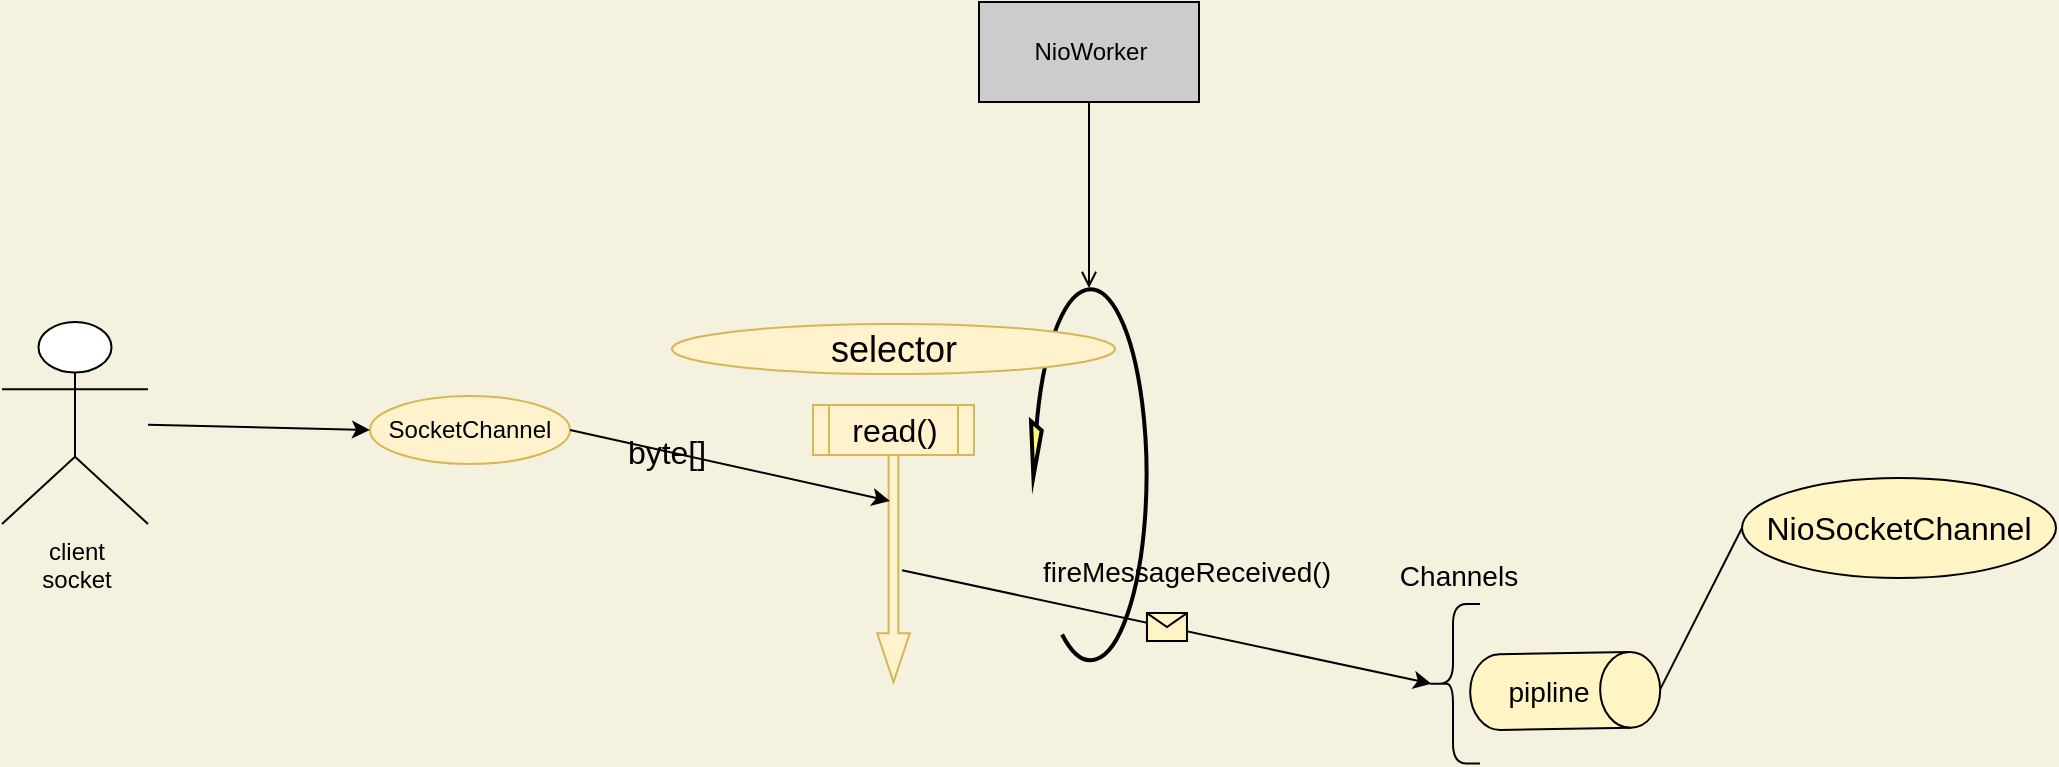 <mxfile version="18.1.2" type="github">
  <diagram id="C5RBs43oDa-KdzZeNtuy" name="Page-1">
    <mxGraphModel dx="1067" dy="660" grid="0" gridSize="10" guides="1" tooltips="1" connect="1" arrows="1" fold="1" page="1" pageScale="1" pageWidth="2339" pageHeight="3300" background="#F4F1DE" math="0" shadow="0">
      <root>
        <mxCell id="WIyWlLk6GJQsqaUBKTNV-0" />
        <mxCell id="WIyWlLk6GJQsqaUBKTNV-1" parent="WIyWlLk6GJQsqaUBKTNV-0" />
        <mxCell id="-A4_LXCZxTvNpayDPFUK-17" value="" style="shape=singleArrow;direction=south;whiteSpace=wrap;html=1;fontSize=16;fillColor=#fff2cc;strokeColor=#d6b656;" vertex="1" parent="WIyWlLk6GJQsqaUBKTNV-1">
          <mxGeometry x="586.63" y="444" width="16.25" height="122" as="geometry" />
        </mxCell>
        <mxCell id="-A4_LXCZxTvNpayDPFUK-0" value="client&lt;br&gt;socket" style="shape=umlActor;verticalLabelPosition=bottom;verticalAlign=top;html=1;fontFamily=Helvetica;fontSize=12;fontColor=default;align=center;strokeColor=default;fillColor=default;" vertex="1" parent="WIyWlLk6GJQsqaUBKTNV-1">
          <mxGeometry x="149" y="386" width="73" height="101" as="geometry" />
        </mxCell>
        <mxCell id="-A4_LXCZxTvNpayDPFUK-1" value="NioWorker" style="html=1;fillColor=#CCCCCC;" vertex="1" parent="WIyWlLk6GJQsqaUBKTNV-1">
          <mxGeometry x="637.5" y="226" width="110" height="50" as="geometry" />
        </mxCell>
        <mxCell id="-A4_LXCZxTvNpayDPFUK-2" value="SocketChannel" style="ellipse;whiteSpace=wrap;html=1;fillColor=#fff2cc;strokeColor=#d6b656;" vertex="1" parent="WIyWlLk6GJQsqaUBKTNV-1">
          <mxGeometry x="333" y="423" width="100" height="34" as="geometry" />
        </mxCell>
        <mxCell id="-A4_LXCZxTvNpayDPFUK-5" style="edgeStyle=orthogonalEdgeStyle;rounded=0;orthogonalLoop=1;jettySize=auto;html=1;entryX=0.5;entryY=1;entryDx=0;entryDy=0;fontSize=18;startArrow=open;startFill=0;endArrow=none;endFill=0;" edge="1" parent="WIyWlLk6GJQsqaUBKTNV-1" source="-A4_LXCZxTvNpayDPFUK-4" target="-A4_LXCZxTvNpayDPFUK-1">
          <mxGeometry relative="1" as="geometry" />
        </mxCell>
        <mxCell id="-A4_LXCZxTvNpayDPFUK-6" value="read()" style="shape=process;whiteSpace=wrap;html=1;backgroundOutline=1;fontSize=16;fillColor=#fff2cc;strokeColor=#d6b656;" vertex="1" parent="WIyWlLk6GJQsqaUBKTNV-1">
          <mxGeometry x="554.5" y="427.5" width="80.5" height="25" as="geometry" />
        </mxCell>
        <mxCell id="-A4_LXCZxTvNpayDPFUK-4" value="" style="verticalLabelPosition=bottom;html=1;verticalAlign=top;strokeWidth=2;shape=mxgraph.lean_mapping.physical_pull;pointerEvents=1;fillColor=#FFFA75;rotation=-180;" vertex="1" parent="WIyWlLk6GJQsqaUBKTNV-1">
          <mxGeometry x="663.5" y="369" width="58" height="187" as="geometry" />
        </mxCell>
        <mxCell id="-A4_LXCZxTvNpayDPFUK-3" value="selector" style="ellipse;whiteSpace=wrap;html=1;fillColor=#fff2cc;strokeColor=#d6b656;fontSize=18;" vertex="1" parent="WIyWlLk6GJQsqaUBKTNV-1">
          <mxGeometry x="484" y="387" width="221.5" height="25" as="geometry" />
        </mxCell>
        <mxCell id="-A4_LXCZxTvNpayDPFUK-13" value="" style="endArrow=classic;html=1;rounded=0;fontSize=16;entryX=0;entryY=0.5;entryDx=0;entryDy=0;" edge="1" parent="WIyWlLk6GJQsqaUBKTNV-1" source="-A4_LXCZxTvNpayDPFUK-0" target="-A4_LXCZxTvNpayDPFUK-2">
          <mxGeometry width="50" height="50" relative="1" as="geometry">
            <mxPoint x="309" y="528" as="sourcePoint" />
            <mxPoint x="359" y="478" as="targetPoint" />
          </mxGeometry>
        </mxCell>
        <mxCell id="-A4_LXCZxTvNpayDPFUK-15" value="NioSocketChannel" style="ellipse;whiteSpace=wrap;html=1;fontSize=16;fillColor=#FFF4C3;" vertex="1" parent="WIyWlLk6GJQsqaUBKTNV-1">
          <mxGeometry x="1019" y="464" width="157" height="50" as="geometry" />
        </mxCell>
        <mxCell id="-A4_LXCZxTvNpayDPFUK-16" value="" style="endArrow=classic;html=1;rounded=0;fontSize=16;exitX=1;exitY=0.5;exitDx=0;exitDy=0;entryX=0.258;entryY=0.61;entryDx=0;entryDy=0;entryPerimeter=0;" edge="1" parent="WIyWlLk6GJQsqaUBKTNV-1" source="-A4_LXCZxTvNpayDPFUK-2" target="-A4_LXCZxTvNpayDPFUK-17">
          <mxGeometry width="50" height="50" relative="1" as="geometry">
            <mxPoint x="334" y="569" as="sourcePoint" />
            <mxPoint x="589" y="474" as="targetPoint" />
          </mxGeometry>
        </mxCell>
        <mxCell id="-A4_LXCZxTvNpayDPFUK-18" value="byte[]" style="edgeLabel;html=1;align=center;verticalAlign=middle;resizable=0;points=[];fontSize=16;labelBackgroundColor=none;" vertex="1" connectable="0" parent="-A4_LXCZxTvNpayDPFUK-16">
          <mxGeometry x="-0.401" relative="1" as="geometry">
            <mxPoint as="offset" />
          </mxGeometry>
        </mxCell>
        <mxCell id="-A4_LXCZxTvNpayDPFUK-19" value="" style="endArrow=classic;html=1;rounded=0;fontSize=16;entryX=0.1;entryY=0.5;entryDx=0;entryDy=0;exitX=0.542;exitY=0.239;exitDx=0;exitDy=0;exitPerimeter=0;entryPerimeter=0;" edge="1" parent="WIyWlLk6GJQsqaUBKTNV-1" source="-A4_LXCZxTvNpayDPFUK-17" target="-A4_LXCZxTvNpayDPFUK-26">
          <mxGeometry relative="1" as="geometry">
            <mxPoint x="659" y="583" as="sourcePoint" />
            <mxPoint x="759" y="583" as="targetPoint" />
          </mxGeometry>
        </mxCell>
        <mxCell id="-A4_LXCZxTvNpayDPFUK-20" value="" style="shape=message;html=1;outlineConnect=0;labelBackgroundColor=none;fontSize=16;fillColor=#FFF4C3;" vertex="1" parent="-A4_LXCZxTvNpayDPFUK-19">
          <mxGeometry width="20" height="14" relative="1" as="geometry">
            <mxPoint x="-10" y="-7" as="offset" />
          </mxGeometry>
        </mxCell>
        <mxCell id="-A4_LXCZxTvNpayDPFUK-22" value="fireMessageReceived()" style="text;html=1;align=center;verticalAlign=middle;resizable=0;points=[];autosize=1;strokeColor=none;fillColor=none;fontSize=14;" vertex="1" parent="WIyWlLk6GJQsqaUBKTNV-1">
          <mxGeometry x="663.5" y="500" width="154" height="21" as="geometry" />
        </mxCell>
        <mxCell id="-A4_LXCZxTvNpayDPFUK-23" value="" style="shape=cylinder3;whiteSpace=wrap;html=1;boundedLbl=1;backgroundOutline=1;size=15;labelBackgroundColor=none;fontSize=14;fillColor=#FFF4C3;rotation=89;" vertex="1" parent="WIyWlLk6GJQsqaUBKTNV-1">
          <mxGeometry x="911.66" y="523" width="37.86" height="95" as="geometry" />
        </mxCell>
        <mxCell id="-A4_LXCZxTvNpayDPFUK-24" value="pipline" style="text;html=1;align=center;verticalAlign=middle;resizable=0;points=[];autosize=1;strokeColor=none;fillColor=none;fontSize=14;" vertex="1" parent="WIyWlLk6GJQsqaUBKTNV-1">
          <mxGeometry x="897" y="560" width="50" height="21" as="geometry" />
        </mxCell>
        <mxCell id="-A4_LXCZxTvNpayDPFUK-25" value="" style="endArrow=none;html=1;rounded=0;fontSize=14;entryX=0;entryY=0.5;entryDx=0;entryDy=0;exitX=0.5;exitY=0;exitDx=0;exitDy=0;exitPerimeter=0;endFill=0;" edge="1" parent="WIyWlLk6GJQsqaUBKTNV-1" source="-A4_LXCZxTvNpayDPFUK-23" target="-A4_LXCZxTvNpayDPFUK-15">
          <mxGeometry width="50" height="50" relative="1" as="geometry">
            <mxPoint x="823" y="721" as="sourcePoint" />
            <mxPoint x="873" y="671" as="targetPoint" />
          </mxGeometry>
        </mxCell>
        <mxCell id="-A4_LXCZxTvNpayDPFUK-26" value="" style="shape=curlyBracket;whiteSpace=wrap;html=1;rounded=1;labelBackgroundColor=none;fontSize=14;fillColor=#FFF4C3;" vertex="1" parent="WIyWlLk6GJQsqaUBKTNV-1">
          <mxGeometry x="861" y="527" width="27" height="79.75" as="geometry" />
        </mxCell>
        <mxCell id="-A4_LXCZxTvNpayDPFUK-27" value="Channels" style="text;html=1;align=center;verticalAlign=middle;resizable=0;points=[];autosize=1;strokeColor=none;fillColor=none;fontSize=14;" vertex="1" parent="WIyWlLk6GJQsqaUBKTNV-1">
          <mxGeometry x="842.5" y="502" width="69" height="21" as="geometry" />
        </mxCell>
      </root>
    </mxGraphModel>
  </diagram>
</mxfile>
